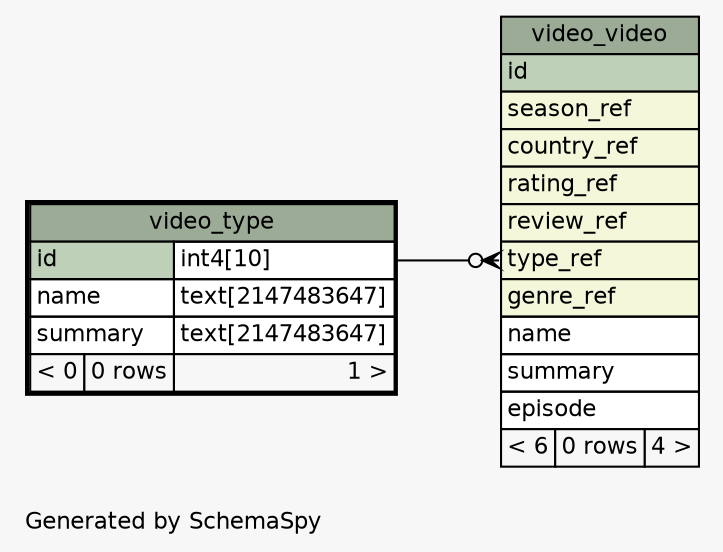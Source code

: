 // dot 2.26.3 on Linux 3.2.0-23-generic
// SchemaSpy rev 590
digraph "oneDegreeRelationshipsDiagram" {
  graph [
    rankdir="RL"
    bgcolor="#f7f7f7"
    label="\nGenerated by SchemaSpy"
    labeljust="l"
    nodesep="0.18"
    ranksep="0.46"
    fontname="Helvetica"
    fontsize="11"
  ];
  node [
    fontname="Helvetica"
    fontsize="11"
    shape="plaintext"
  ];
  edge [
    arrowsize="0.8"
  ];
  "video_video":"type_ref":w -> "video_type":"id.type":e [arrowhead=none dir=back arrowtail=crowodot];
  "video_type" [
    label=<
    <TABLE BORDER="2" CELLBORDER="1" CELLSPACING="0" BGCOLOR="#ffffff">
      <TR><TD COLSPAN="3" BGCOLOR="#9bab96" ALIGN="CENTER">video_type</TD></TR>
      <TR><TD PORT="id" COLSPAN="2" BGCOLOR="#bed1b8" ALIGN="LEFT">id</TD><TD PORT="id.type" ALIGN="LEFT">int4[10]</TD></TR>
      <TR><TD PORT="name" COLSPAN="2" ALIGN="LEFT">name</TD><TD PORT="name.type" ALIGN="LEFT">text[2147483647]</TD></TR>
      <TR><TD PORT="summary" COLSPAN="2" ALIGN="LEFT">summary</TD><TD PORT="summary.type" ALIGN="LEFT">text[2147483647]</TD></TR>
      <TR><TD ALIGN="LEFT" BGCOLOR="#f7f7f7">&lt; 0</TD><TD ALIGN="RIGHT" BGCOLOR="#f7f7f7">0 rows</TD><TD ALIGN="RIGHT" BGCOLOR="#f7f7f7">1 &gt;</TD></TR>
    </TABLE>>
    URL="video_type.html"
    tooltip="video_type"
  ];
  "video_video" [
    label=<
    <TABLE BORDER="0" CELLBORDER="1" CELLSPACING="0" BGCOLOR="#ffffff">
      <TR><TD COLSPAN="3" BGCOLOR="#9bab96" ALIGN="CENTER">video_video</TD></TR>
      <TR><TD PORT="id" COLSPAN="3" BGCOLOR="#bed1b8" ALIGN="LEFT">id</TD></TR>
      <TR><TD PORT="season_ref" COLSPAN="3" BGCOLOR="#f4f7da" ALIGN="LEFT">season_ref</TD></TR>
      <TR><TD PORT="country_ref" COLSPAN="3" BGCOLOR="#f4f7da" ALIGN="LEFT">country_ref</TD></TR>
      <TR><TD PORT="rating_ref" COLSPAN="3" BGCOLOR="#f4f7da" ALIGN="LEFT">rating_ref</TD></TR>
      <TR><TD PORT="review_ref" COLSPAN="3" BGCOLOR="#f4f7da" ALIGN="LEFT">review_ref</TD></TR>
      <TR><TD PORT="type_ref" COLSPAN="3" BGCOLOR="#f4f7da" ALIGN="LEFT">type_ref</TD></TR>
      <TR><TD PORT="genre_ref" COLSPAN="3" BGCOLOR="#f4f7da" ALIGN="LEFT">genre_ref</TD></TR>
      <TR><TD PORT="name" COLSPAN="3" ALIGN="LEFT">name</TD></TR>
      <TR><TD PORT="summary" COLSPAN="3" ALIGN="LEFT">summary</TD></TR>
      <TR><TD PORT="episode" COLSPAN="3" ALIGN="LEFT">episode</TD></TR>
      <TR><TD ALIGN="LEFT" BGCOLOR="#f7f7f7">&lt; 6</TD><TD ALIGN="RIGHT" BGCOLOR="#f7f7f7">0 rows</TD><TD ALIGN="RIGHT" BGCOLOR="#f7f7f7">4 &gt;</TD></TR>
    </TABLE>>
    URL="video_video.html"
    tooltip="video_video"
  ];
}
